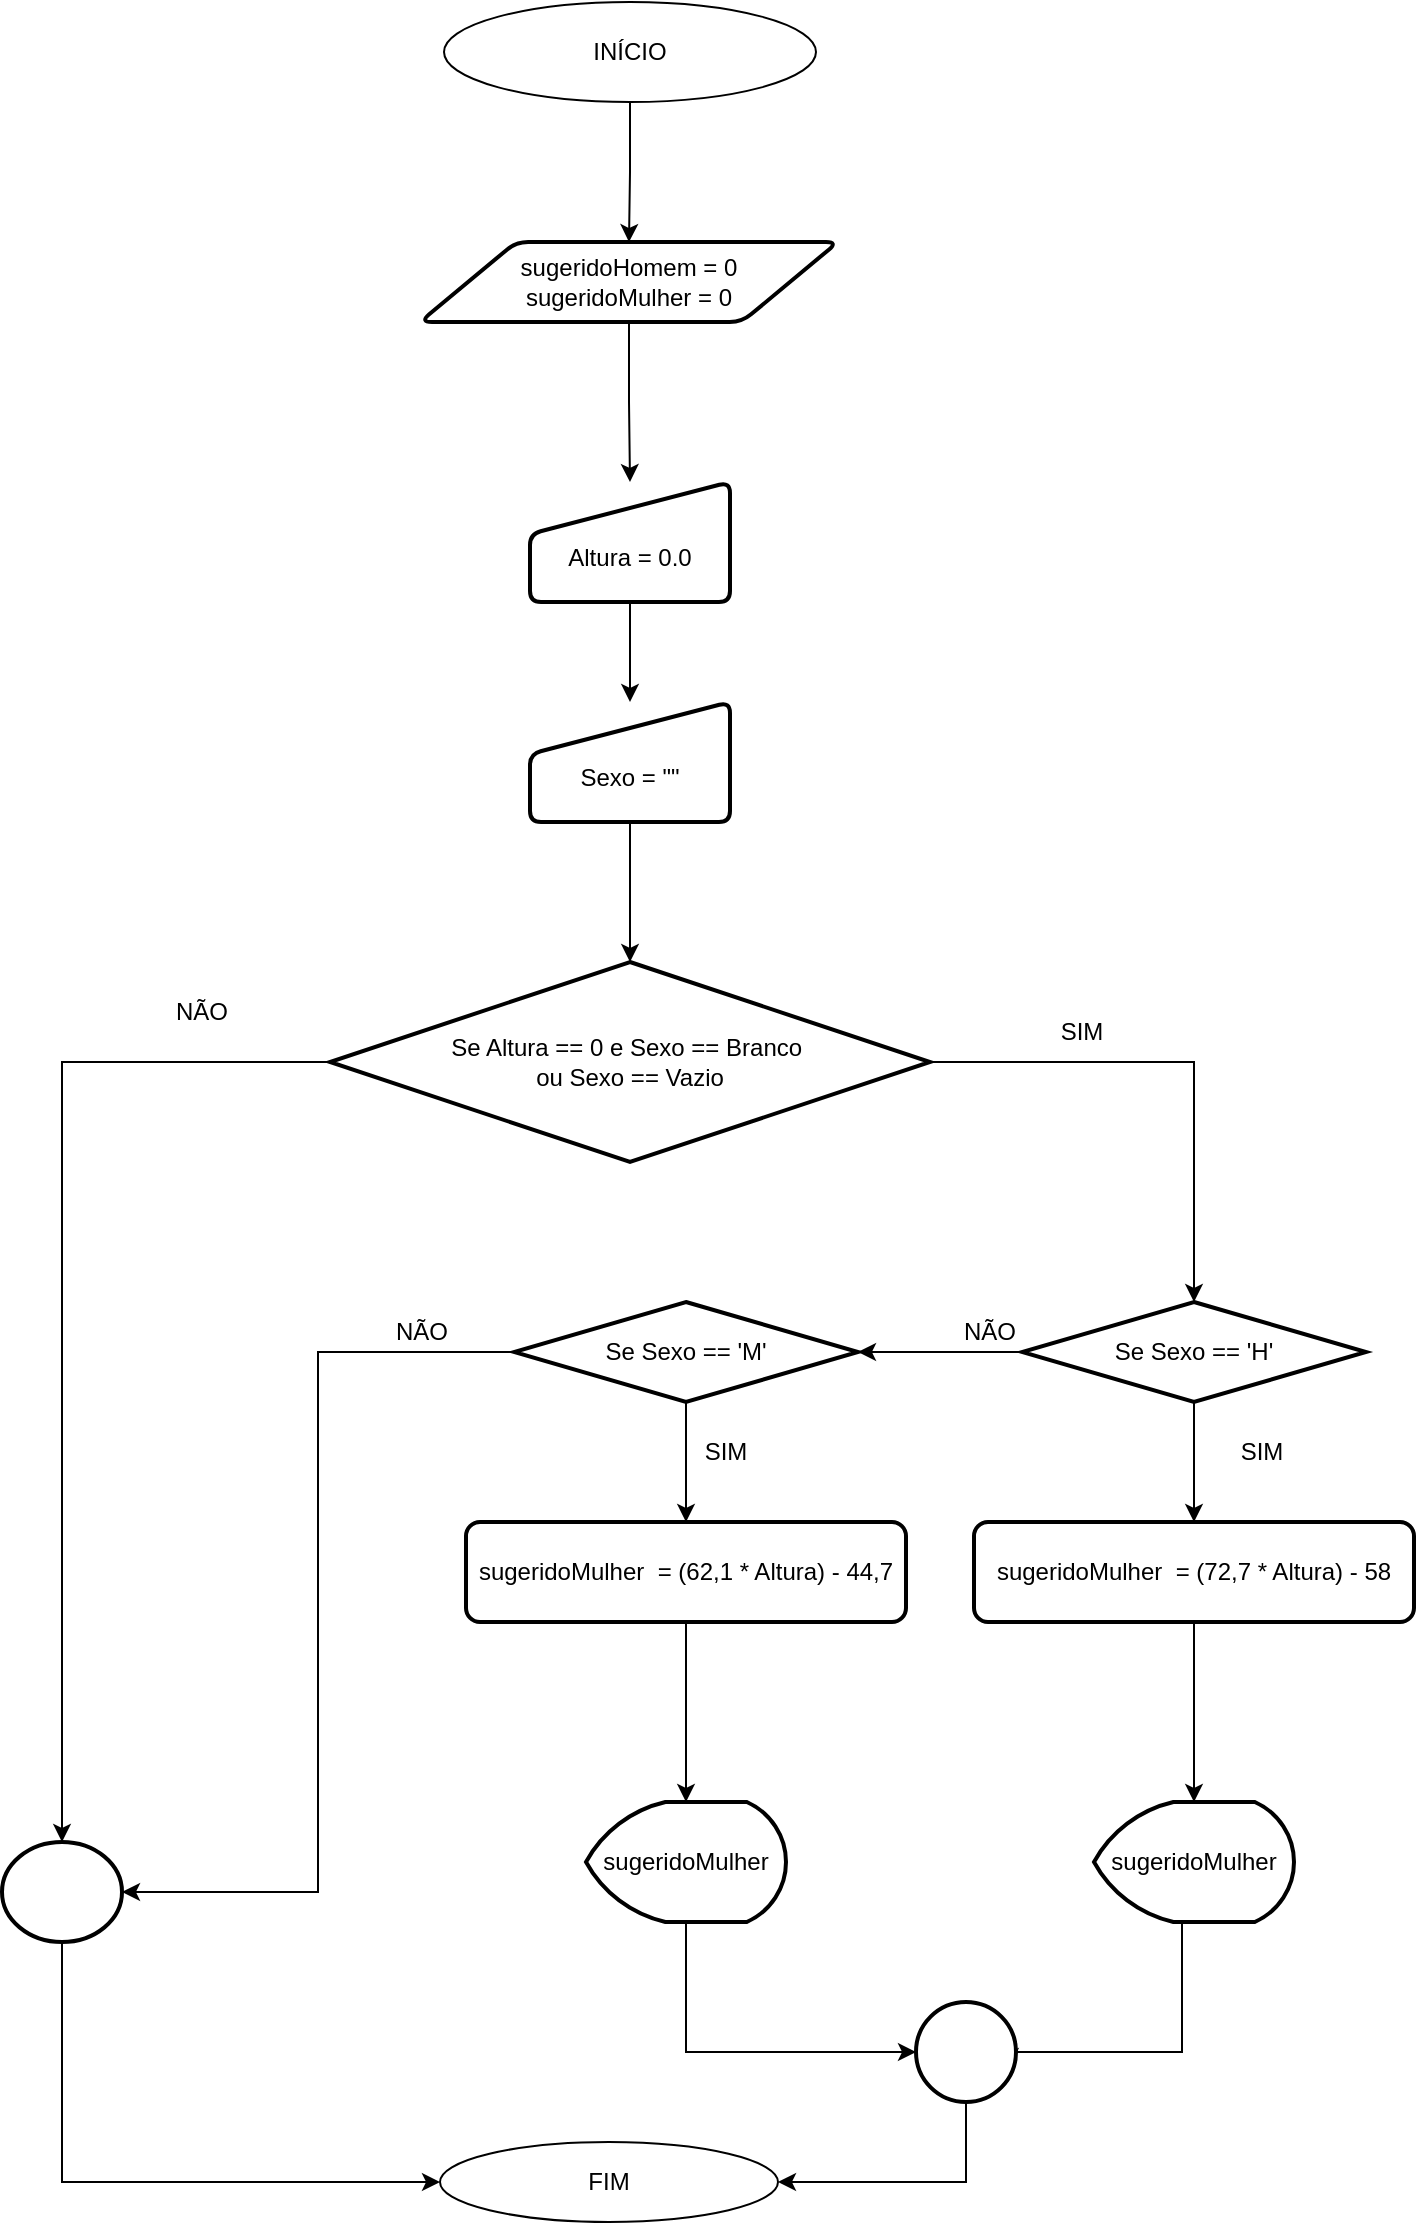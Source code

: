 <mxfile version="26.0.9">
  <diagram name="Página-1" id="lPuu4sBIfVqhGg5xDbdZ">
    <mxGraphModel dx="1434" dy="836" grid="1" gridSize="10" guides="1" tooltips="1" connect="1" arrows="1" fold="1" page="1" pageScale="1" pageWidth="827" pageHeight="1169" math="0" shadow="0">
      <root>
        <mxCell id="0" />
        <mxCell id="1" parent="0" />
        <mxCell id="8cMK2htJor-MxqmOE3pB-17" value="" style="edgeStyle=orthogonalEdgeStyle;rounded=0;orthogonalLoop=1;jettySize=auto;html=1;" edge="1" parent="1" source="8cMK2htJor-MxqmOE3pB-1" target="8cMK2htJor-MxqmOE3pB-16">
          <mxGeometry relative="1" as="geometry" />
        </mxCell>
        <mxCell id="8cMK2htJor-MxqmOE3pB-1" value="INÍCIO" style="ellipse;whiteSpace=wrap;html=1;" vertex="1" parent="1">
          <mxGeometry x="321" y="40" width="186" height="50" as="geometry" />
        </mxCell>
        <mxCell id="8cMK2htJor-MxqmOE3pB-2" value="FIM" style="ellipse;whiteSpace=wrap;html=1;" vertex="1" parent="1">
          <mxGeometry x="319" y="1110" width="169" height="40" as="geometry" />
        </mxCell>
        <mxCell id="8cMK2htJor-MxqmOE3pB-6" value="" style="edgeStyle=orthogonalEdgeStyle;rounded=0;orthogonalLoop=1;jettySize=auto;html=1;" edge="1" parent="1" source="8cMK2htJor-MxqmOE3pB-3" target="8cMK2htJor-MxqmOE3pB-4">
          <mxGeometry relative="1" as="geometry" />
        </mxCell>
        <mxCell id="8cMK2htJor-MxqmOE3pB-3" value="&lt;div&gt;&lt;br&gt;&lt;/div&gt;Altura = 0.0" style="html=1;strokeWidth=2;shape=manualInput;whiteSpace=wrap;rounded=1;size=26;arcSize=11;" vertex="1" parent="1">
          <mxGeometry x="364" y="280" width="100" height="60" as="geometry" />
        </mxCell>
        <mxCell id="8cMK2htJor-MxqmOE3pB-19" value="" style="edgeStyle=orthogonalEdgeStyle;rounded=0;orthogonalLoop=1;jettySize=auto;html=1;" edge="1" parent="1" source="8cMK2htJor-MxqmOE3pB-4" target="8cMK2htJor-MxqmOE3pB-7">
          <mxGeometry relative="1" as="geometry" />
        </mxCell>
        <mxCell id="8cMK2htJor-MxqmOE3pB-4" value="&lt;div&gt;&lt;br&gt;&lt;/div&gt;Sexo = &quot;&quot;&lt;div&gt;&lt;/div&gt;" style="html=1;strokeWidth=2;shape=manualInput;whiteSpace=wrap;rounded=1;size=26;arcSize=11;" vertex="1" parent="1">
          <mxGeometry x="364" y="390" width="100" height="60" as="geometry" />
        </mxCell>
        <mxCell id="8cMK2htJor-MxqmOE3pB-11" value="" style="edgeStyle=orthogonalEdgeStyle;rounded=0;orthogonalLoop=1;jettySize=auto;html=1;" edge="1" parent="1" source="8cMK2htJor-MxqmOE3pB-7" target="8cMK2htJor-MxqmOE3pB-10">
          <mxGeometry relative="1" as="geometry" />
        </mxCell>
        <mxCell id="8cMK2htJor-MxqmOE3pB-28" value="" style="edgeStyle=orthogonalEdgeStyle;rounded=0;orthogonalLoop=1;jettySize=auto;html=1;entryX=0.5;entryY=0;entryDx=0;entryDy=0;entryPerimeter=0;" edge="1" parent="1" source="8cMK2htJor-MxqmOE3pB-7" target="8cMK2htJor-MxqmOE3pB-21">
          <mxGeometry relative="1" as="geometry">
            <mxPoint x="666" y="570" as="targetPoint" />
          </mxGeometry>
        </mxCell>
        <mxCell id="8cMK2htJor-MxqmOE3pB-7" value="&lt;div&gt;&lt;span style=&quot;background-color: transparent; color: light-dark(rgb(0, 0, 0), rgb(255, 255, 255));&quot;&gt;Se Altura == 0 e Sexo == Branco&amp;nbsp;&lt;/span&gt;&lt;/div&gt;&lt;div&gt;&lt;span style=&quot;background-color: transparent; color: light-dark(rgb(0, 0, 0), rgb(255, 255, 255));&quot;&gt;ou Sexo == Vazio&lt;/span&gt;&lt;br&gt;&lt;/div&gt;" style="strokeWidth=2;html=1;shape=mxgraph.flowchart.decision;whiteSpace=wrap;" vertex="1" parent="1">
          <mxGeometry x="264" y="520" width="300" height="100" as="geometry" />
        </mxCell>
        <mxCell id="8cMK2htJor-MxqmOE3pB-13" value="" style="edgeStyle=orthogonalEdgeStyle;rounded=0;orthogonalLoop=1;jettySize=auto;html=1;entryX=0;entryY=0.5;entryDx=0;entryDy=0;" edge="1" parent="1" source="8cMK2htJor-MxqmOE3pB-10" target="8cMK2htJor-MxqmOE3pB-2">
          <mxGeometry relative="1" as="geometry">
            <mxPoint x="130" y="1100" as="targetPoint" />
            <Array as="points">
              <mxPoint x="130" y="1130" />
            </Array>
          </mxGeometry>
        </mxCell>
        <mxCell id="8cMK2htJor-MxqmOE3pB-10" value="" style="ellipse;whiteSpace=wrap;html=1;strokeWidth=2;" vertex="1" parent="1">
          <mxGeometry x="100" y="960" width="60" height="50" as="geometry" />
        </mxCell>
        <mxCell id="8cMK2htJor-MxqmOE3pB-14" value="NÃO" style="text;html=1;align=center;verticalAlign=middle;whiteSpace=wrap;rounded=0;" vertex="1" parent="1">
          <mxGeometry x="170" y="530" width="60" height="30" as="geometry" />
        </mxCell>
        <mxCell id="8cMK2htJor-MxqmOE3pB-15" value="SIM" style="text;html=1;align=center;verticalAlign=middle;whiteSpace=wrap;rounded=0;" vertex="1" parent="1">
          <mxGeometry x="610" y="540" width="60" height="30" as="geometry" />
        </mxCell>
        <mxCell id="8cMK2htJor-MxqmOE3pB-18" value="" style="edgeStyle=orthogonalEdgeStyle;rounded=0;orthogonalLoop=1;jettySize=auto;html=1;" edge="1" parent="1" source="8cMK2htJor-MxqmOE3pB-16" target="8cMK2htJor-MxqmOE3pB-3">
          <mxGeometry relative="1" as="geometry" />
        </mxCell>
        <mxCell id="8cMK2htJor-MxqmOE3pB-16" value="sugeridoHomem = 0&lt;div&gt;sugeridoMulher = 0&lt;/div&gt;" style="shape=parallelogram;html=1;strokeWidth=2;perimeter=parallelogramPerimeter;whiteSpace=wrap;rounded=1;arcSize=12;size=0.23;" vertex="1" parent="1">
          <mxGeometry x="309" y="160" width="209" height="40" as="geometry" />
        </mxCell>
        <mxCell id="8cMK2htJor-MxqmOE3pB-37" value="" style="edgeStyle=orthogonalEdgeStyle;rounded=0;orthogonalLoop=1;jettySize=auto;html=1;" edge="1" parent="1" source="8cMK2htJor-MxqmOE3pB-20" target="8cMK2htJor-MxqmOE3pB-22">
          <mxGeometry relative="1" as="geometry" />
        </mxCell>
        <mxCell id="8cMK2htJor-MxqmOE3pB-46" value="" style="edgeStyle=orthogonalEdgeStyle;rounded=0;orthogonalLoop=1;jettySize=auto;html=1;entryX=1;entryY=0.5;entryDx=0;entryDy=0;" edge="1" parent="1" source="8cMK2htJor-MxqmOE3pB-20" target="8cMK2htJor-MxqmOE3pB-10">
          <mxGeometry relative="1" as="geometry">
            <mxPoint x="230" y="980" as="targetPoint" />
          </mxGeometry>
        </mxCell>
        <mxCell id="8cMK2htJor-MxqmOE3pB-20" value="&lt;div&gt;&lt;span style=&quot;background-color: transparent; color: light-dark(rgb(0, 0, 0), rgb(255, 255, 255));&quot;&gt;Se Sexo == &#39;M&#39;&lt;/span&gt;&lt;/div&gt;" style="strokeWidth=2;html=1;shape=mxgraph.flowchart.decision;whiteSpace=wrap;" vertex="1" parent="1">
          <mxGeometry x="356" y="690" width="172" height="50" as="geometry" />
        </mxCell>
        <mxCell id="8cMK2htJor-MxqmOE3pB-29" value="" style="edgeStyle=orthogonalEdgeStyle;rounded=0;orthogonalLoop=1;jettySize=auto;html=1;" edge="1" parent="1" source="8cMK2htJor-MxqmOE3pB-21" target="8cMK2htJor-MxqmOE3pB-23">
          <mxGeometry relative="1" as="geometry" />
        </mxCell>
        <mxCell id="8cMK2htJor-MxqmOE3pB-33" value="" style="edgeStyle=orthogonalEdgeStyle;rounded=0;orthogonalLoop=1;jettySize=auto;html=1;" edge="1" parent="1" source="8cMK2htJor-MxqmOE3pB-21" target="8cMK2htJor-MxqmOE3pB-20">
          <mxGeometry relative="1" as="geometry" />
        </mxCell>
        <mxCell id="8cMK2htJor-MxqmOE3pB-21" value="&lt;div&gt;&lt;span style=&quot;background-color: transparent; color: light-dark(rgb(0, 0, 0), rgb(255, 255, 255));&quot;&gt;Se Sexo == &#39;H&#39;&lt;/span&gt;&lt;/div&gt;" style="strokeWidth=2;html=1;shape=mxgraph.flowchart.decision;whiteSpace=wrap;" vertex="1" parent="1">
          <mxGeometry x="610" y="690" width="172" height="50" as="geometry" />
        </mxCell>
        <mxCell id="8cMK2htJor-MxqmOE3pB-38" value="" style="edgeStyle=orthogonalEdgeStyle;rounded=0;orthogonalLoop=1;jettySize=auto;html=1;" edge="1" parent="1" source="8cMK2htJor-MxqmOE3pB-22" target="8cMK2htJor-MxqmOE3pB-24">
          <mxGeometry relative="1" as="geometry" />
        </mxCell>
        <mxCell id="8cMK2htJor-MxqmOE3pB-22" value="sugeridoMulher&amp;nbsp; = (62,1 * Altura) - 44,7" style="rounded=1;whiteSpace=wrap;html=1;absoluteArcSize=1;arcSize=14;strokeWidth=2;" vertex="1" parent="1">
          <mxGeometry x="332" y="800" width="220" height="50" as="geometry" />
        </mxCell>
        <mxCell id="8cMK2htJor-MxqmOE3pB-30" value="" style="edgeStyle=orthogonalEdgeStyle;rounded=0;orthogonalLoop=1;jettySize=auto;html=1;" edge="1" parent="1" source="8cMK2htJor-MxqmOE3pB-23" target="8cMK2htJor-MxqmOE3pB-25">
          <mxGeometry relative="1" as="geometry" />
        </mxCell>
        <mxCell id="8cMK2htJor-MxqmOE3pB-23" value="sugeridoMulher&amp;nbsp; = (72,7 * Altura) - 58" style="rounded=1;whiteSpace=wrap;html=1;absoluteArcSize=1;arcSize=14;strokeWidth=2;" vertex="1" parent="1">
          <mxGeometry x="586" y="800" width="220" height="50" as="geometry" />
        </mxCell>
        <mxCell id="8cMK2htJor-MxqmOE3pB-41" value="" style="edgeStyle=orthogonalEdgeStyle;rounded=0;orthogonalLoop=1;jettySize=auto;html=1;entryX=0;entryY=0.5;entryDx=0;entryDy=0;" edge="1" parent="1" source="8cMK2htJor-MxqmOE3pB-24" target="8cMK2htJor-MxqmOE3pB-31">
          <mxGeometry relative="1" as="geometry">
            <Array as="points">
              <mxPoint x="442" y="1065" />
            </Array>
          </mxGeometry>
        </mxCell>
        <mxCell id="8cMK2htJor-MxqmOE3pB-24" value="sugeridoMulher" style="strokeWidth=2;html=1;shape=mxgraph.flowchart.display;whiteSpace=wrap;" vertex="1" parent="1">
          <mxGeometry x="392" y="940" width="100" height="60" as="geometry" />
        </mxCell>
        <mxCell id="8cMK2htJor-MxqmOE3pB-40" value="" style="edgeStyle=orthogonalEdgeStyle;rounded=0;orthogonalLoop=1;jettySize=auto;html=1;entryX=0.94;entryY=0.64;entryDx=0;entryDy=0;entryPerimeter=0;" edge="1" parent="1" source="8cMK2htJor-MxqmOE3pB-25" target="8cMK2htJor-MxqmOE3pB-31">
          <mxGeometry relative="1" as="geometry">
            <mxPoint x="710" y="1110" as="targetPoint" />
            <Array as="points">
              <mxPoint x="690" y="1065" />
              <mxPoint x="604" y="1065" />
            </Array>
          </mxGeometry>
        </mxCell>
        <mxCell id="8cMK2htJor-MxqmOE3pB-25" value="sugeridoMulher" style="strokeWidth=2;html=1;shape=mxgraph.flowchart.display;whiteSpace=wrap;" vertex="1" parent="1">
          <mxGeometry x="646" y="940" width="100" height="60" as="geometry" />
        </mxCell>
        <mxCell id="8cMK2htJor-MxqmOE3pB-43" value="" style="edgeStyle=orthogonalEdgeStyle;rounded=0;orthogonalLoop=1;jettySize=auto;html=1;entryX=1;entryY=0.5;entryDx=0;entryDy=0;" edge="1" parent="1" source="8cMK2htJor-MxqmOE3pB-31" target="8cMK2htJor-MxqmOE3pB-2">
          <mxGeometry relative="1" as="geometry">
            <mxPoint x="582" y="1170" as="targetPoint" />
            <Array as="points">
              <mxPoint x="582" y="1130" />
            </Array>
          </mxGeometry>
        </mxCell>
        <mxCell id="8cMK2htJor-MxqmOE3pB-31" value="" style="ellipse;whiteSpace=wrap;html=1;strokeWidth=2;" vertex="1" parent="1">
          <mxGeometry x="557" y="1040" width="50" height="50" as="geometry" />
        </mxCell>
        <mxCell id="8cMK2htJor-MxqmOE3pB-34" value="SIM" style="text;html=1;align=center;verticalAlign=middle;whiteSpace=wrap;rounded=0;" vertex="1" parent="1">
          <mxGeometry x="432" y="750" width="60" height="30" as="geometry" />
        </mxCell>
        <mxCell id="8cMK2htJor-MxqmOE3pB-35" value="SIM" style="text;html=1;align=center;verticalAlign=middle;whiteSpace=wrap;rounded=0;" vertex="1" parent="1">
          <mxGeometry x="700" y="750" width="60" height="30" as="geometry" />
        </mxCell>
        <mxCell id="8cMK2htJor-MxqmOE3pB-36" value="NÃO" style="text;html=1;align=center;verticalAlign=middle;whiteSpace=wrap;rounded=0;" vertex="1" parent="1">
          <mxGeometry x="564" y="690" width="60" height="30" as="geometry" />
        </mxCell>
        <mxCell id="8cMK2htJor-MxqmOE3pB-47" value="NÃO" style="text;html=1;align=center;verticalAlign=middle;whiteSpace=wrap;rounded=0;" vertex="1" parent="1">
          <mxGeometry x="280" y="690" width="60" height="30" as="geometry" />
        </mxCell>
      </root>
    </mxGraphModel>
  </diagram>
</mxfile>
